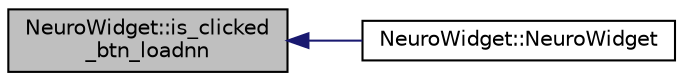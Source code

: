 digraph "NeuroWidget::is_clicked_btn_loadnn"
{
 // INTERACTIVE_SVG=YES
  edge [fontname="Helvetica",fontsize="10",labelfontname="Helvetica",labelfontsize="10"];
  node [fontname="Helvetica",fontsize="10",shape=record];
  rankdir="LR";
  Node1 [label="NeuroWidget::is_clicked\l_btn_loadnn",height=0.2,width=0.4,color="black", fillcolor="grey75", style="filled", fontcolor="black"];
  Node1 -> Node2 [dir="back",color="midnightblue",fontsize="10",style="solid",fontname="Helvetica"];
  Node2 [label="NeuroWidget::NeuroWidget",height=0.2,width=0.4,color="black", fillcolor="white", style="filled",URL="$d9/d12/class_neuro_widget.html#a50157784003ec2f5b2d8c2cb873d4b71"];
}
